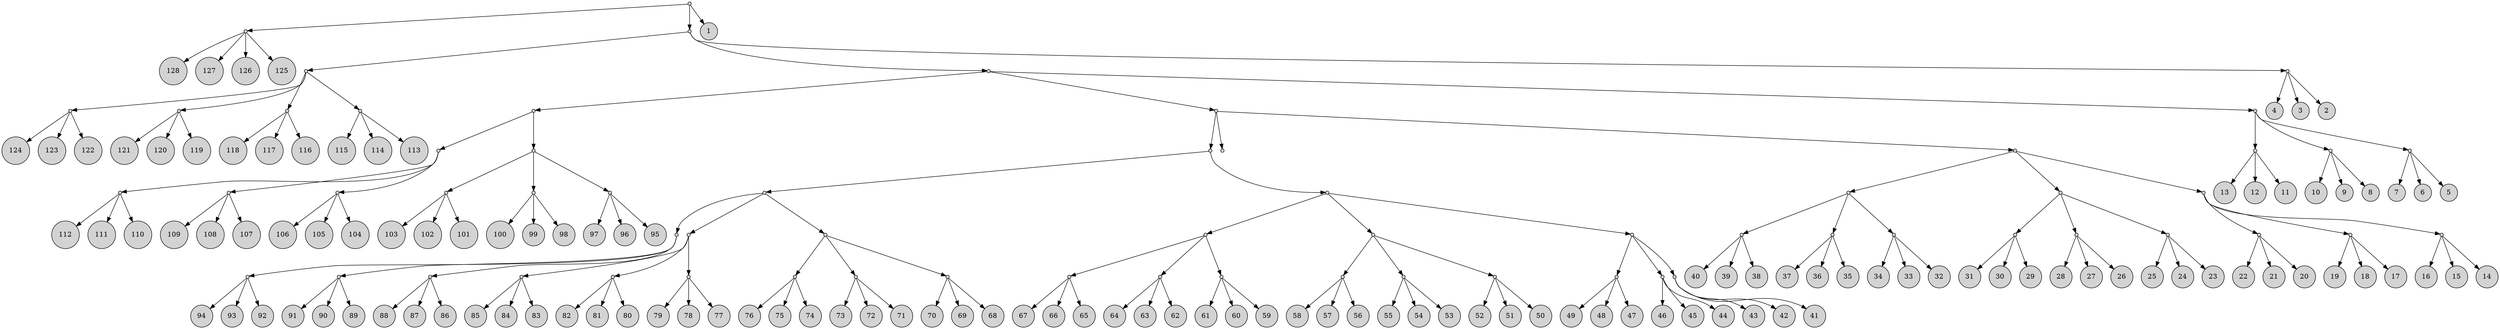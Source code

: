
digraph {
node [shape = circle; style = filled;];
2->3;
2->4;
2->5;
2->6;
1->2;
9->10;
9->11;
9->12;
8->9;
13->14;
13->15;
13->16;
8->13;
17->18;
17->19;
17->20;
8->17;
21->22;
21->23;
21->24;
8->21;
7->8;
28->29;
28->30;
28->31;
27->28;
32->33;
32->34;
32->35;
27->32;
36->37;
36->38;
36->39;
27->36;
26->27;
41->42;
41->43;
41->44;
40->41;
45->46;
45->47;
45->48;
40->45;
49->50;
49->51;
49->52;
40->49;
26->40;
25->26;
57->58;
57->59;
57->60;
56->57;
61->62;
61->63;
61->64;
56->61;
65->66;
65->67;
65->68;
56->65;
55->56;
70->71;
70->72;
70->73;
69->70;
74->75;
74->76;
74->77;
69->74;
78->79;
78->80;
78->81;
69->78;
55->69;
83->84;
83->85;
83->86;
82->83;
87->88;
87->89;
87->90;
82->87;
91->92;
91->93;
91->94;
82->91;
55->82;
54->55;
97->98;
97->99;
97->100;
96->97;
101->102;
101->103;
101->104;
96->101;
105->106;
105->107;
105->108;
96->105;
95->96;
110->111;
110->112;
110->113;
109->110;
114->115;
114->116;
114->117;
109->114;
118->119;
118->120;
118->121;
109->118;
95->109;
123->124;
123->125;
123->126;
122->123;
127->128;
127->129;
127->130;
122->127;
131->132;
131->133;
131->134;
122->131;
95->122;
54->95;
53->54;
53->135;
138->139;
138->140;
138->141;
137->138;
142->143;
142->144;
142->145;
137->142;
146->147;
146->148;
146->149;
137->146;
136->137;
151->152;
151->153;
151->154;
150->151;
155->156;
155->157;
155->158;
150->155;
159->160;
159->161;
159->162;
150->159;
136->150;
164->165;
164->166;
164->167;
163->164;
168->169;
168->170;
168->171;
163->168;
172->173;
172->174;
172->175;
163->172;
136->163;
53->136;
25->53;
177->178;
177->179;
177->180;
176->177;
181->182;
181->183;
181->184;
176->181;
185->186;
185->187;
185->188;
176->185;
25->176;
7->25;
189->190;
189->191;
189->192;
7->189;
1->7;
1->193;
3 [label="128";]4 [label="127";]5 [label="126";]6 [label="125";]2 [label=""; height=0.1; width=0.1;]10 [label="124";]11 [label="123";]12 [label="122";]9 [label=""; height=0.1; width=0.1;]14 [label="121";]15 [label="120";]16 [label="119";]13 [label=""; height=0.1; width=0.1;]18 [label="118";]19 [label="117";]20 [label="116";]17 [label=""; height=0.1; width=0.1;]22 [label="115";]23 [label="114";]24 [label="113";]21 [label=""; height=0.1; width=0.1;]8 [label=""; height=0.1; width=0.1;]29 [label="112";]30 [label="111";]31 [label="110";]28 [label=""; height=0.1; width=0.1;]33 [label="109";]34 [label="108";]35 [label="107";]32 [label=""; height=0.1; width=0.1;]37 [label="106";]38 [label="105";]39 [label="104";]36 [label=""; height=0.1; width=0.1;]27 [label=""; height=0.1; width=0.1;]42 [label="103";]43 [label="102";]44 [label="101";]41 [label=""; height=0.1; width=0.1;]46 [label="100";]47 [label="99";]48 [label="98";]45 [label=""; height=0.1; width=0.1;]50 [label="97";]51 [label="96";]52 [label="95";]49 [label=""; height=0.1; width=0.1;]40 [label=""; height=0.1; width=0.1;]26 [label=""; height=0.1; width=0.1;]58 [label="94";]59 [label="93";]60 [label="92";]57 [label=""; height=0.1; width=0.1;]62 [label="91";]63 [label="90";]64 [label="89";]61 [label=""; height=0.1; width=0.1;]66 [label="88";]67 [label="87";]68 [label="86";]65 [label=""; height=0.1; width=0.1;]56 [label=""; height=0.1; width=0.1;]71 [label="85";]72 [label="84";]73 [label="83";]70 [label=""; height=0.1; width=0.1;]75 [label="82";]76 [label="81";]77 [label="80";]74 [label=""; height=0.1; width=0.1;]79 [label="79";]80 [label="78";]81 [label="77";]78 [label=""; height=0.1; width=0.1;]69 [label=""; height=0.1; width=0.1;]84 [label="76";]85 [label="75";]86 [label="74";]83 [label=""; height=0.1; width=0.1;]88 [label="73";]89 [label="72";]90 [label="71";]87 [label=""; height=0.1; width=0.1;]92 [label="70";]93 [label="69";]94 [label="68";]91 [label=""; height=0.1; width=0.1;]82 [label=""; height=0.1; width=0.1;]55 [label=""; height=0.1; width=0.1;]98 [label="67";]99 [label="66";]100 [label="65";]97 [label=""; height=0.1; width=0.1;]102 [label="64";]103 [label="63";]104 [label="62";]101 [label=""; height=0.1; width=0.1;]106 [label="61";]107 [label="60";]108 [label="59";]105 [label=""; height=0.1; width=0.1;]96 [label=""; height=0.1; width=0.1;]111 [label="58";]112 [label="57";]113 [label="56";]110 [label=""; height=0.1; width=0.1;]115 [label="55";]116 [label="54";]117 [label="53";]114 [label=""; height=0.1; width=0.1;]119 [label="52";]120 [label="51";]121 [label="50";]118 [label=""; height=0.1; width=0.1;]109 [label=""; height=0.1; width=0.1;]124 [label="49";]125 [label="48";]126 [label="47";]123 [label=""; height=0.1; width=0.1;]128 [label="46";]129 [label="45";]130 [label="44";]127 [label=""; height=0.1; width=0.1;]132 [label="43";]133 [label="42";]134 [label="41";]131 [label=""; height=0.1; width=0.1;]122 [label=""; height=0.1; width=0.1;]95 [label=""; height=0.1; width=0.1;]54 [label=""; height=0.1; width=0.1;]135 [label=""; height=0.1; width=0.1;]139 [label="40";]140 [label="39";]141 [label="38";]138 [label=""; height=0.1; width=0.1;]143 [label="37";]144 [label="36";]145 [label="35";]142 [label=""; height=0.1; width=0.1;]147 [label="34";]148 [label="33";]149 [label="32";]146 [label=""; height=0.1; width=0.1;]137 [label=""; height=0.1; width=0.1;]152 [label="31";]153 [label="30";]154 [label="29";]151 [label=""; height=0.1; width=0.1;]156 [label="28";]157 [label="27";]158 [label="26";]155 [label=""; height=0.1; width=0.1;]160 [label="25";]161 [label="24";]162 [label="23";]159 [label=""; height=0.1; width=0.1;]150 [label=""; height=0.1; width=0.1;]165 [label="22";]166 [label="21";]167 [label="20";]164 [label=""; height=0.1; width=0.1;]169 [label="19";]170 [label="18";]171 [label="17";]168 [label=""; height=0.1; width=0.1;]173 [label="16";]174 [label="15";]175 [label="14";]172 [label=""; height=0.1; width=0.1;]163 [label=""; height=0.1; width=0.1;]136 [label=""; height=0.1; width=0.1;]53 [label=""; height=0.1; width=0.1;]178 [label="13";]179 [label="12";]180 [label="11";]177 [label=""; height=0.1; width=0.1;]182 [label="10";]183 [label="9";]184 [label="8";]181 [label=""; height=0.1; width=0.1;]186 [label="7";]187 [label="6";]188 [label="5";]185 [label=""; height=0.1; width=0.1;]176 [label=""; height=0.1; width=0.1;]25 [label=""; height=0.1; width=0.1;]190 [label="4";]191 [label="3";]192 [label="2";]189 [label=""; height=0.1; width=0.1;]7 [label=""; height=0.1; width=0.1;]193 [label="1";]1 [label=""; height=0.1; width=0.1;]}


